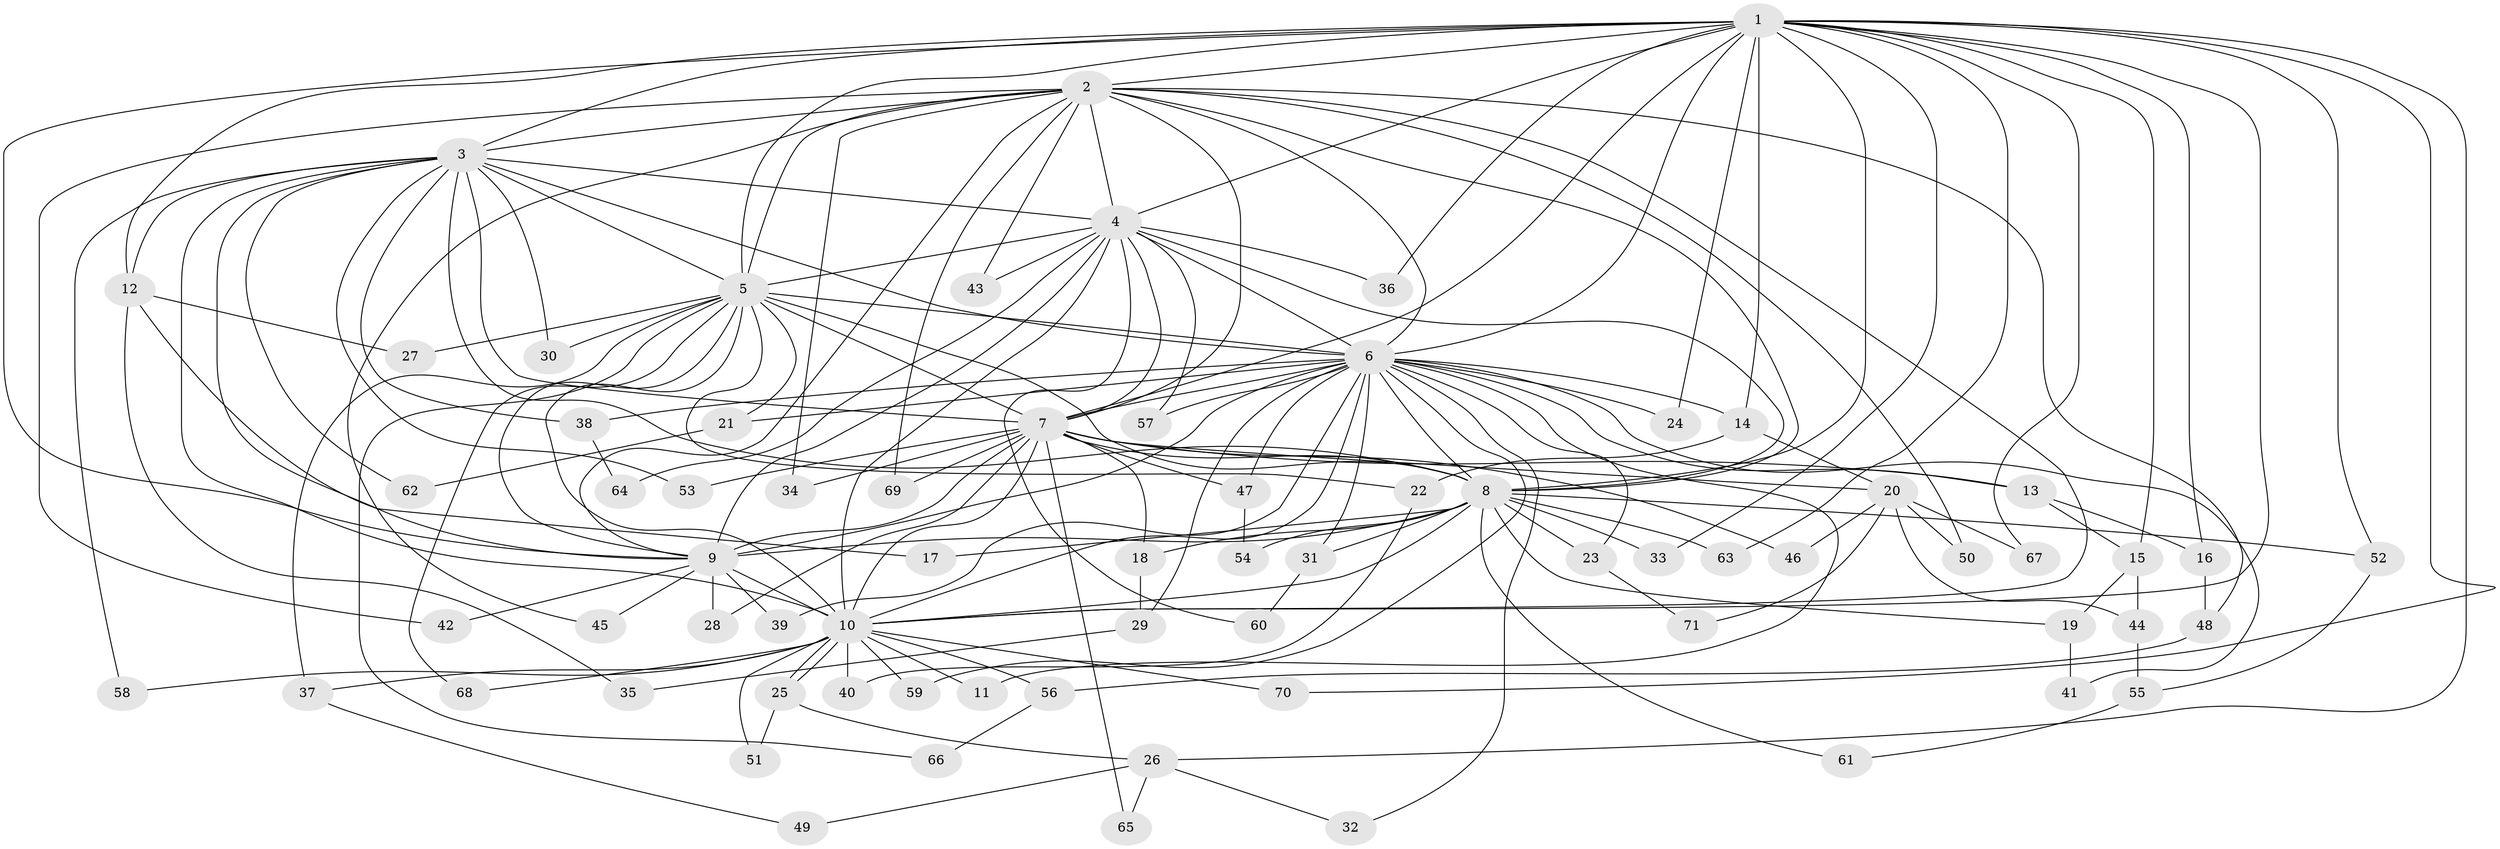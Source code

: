 // coarse degree distribution, {18: 0.02, 17: 0.02, 4: 0.08, 3: 0.28, 22: 0.02, 2: 0.36, 5: 0.04, 15: 0.02, 12: 0.02, 1: 0.04, 13: 0.02, 16: 0.02, 7: 0.02, 14: 0.04}
// Generated by graph-tools (version 1.1) at 2025/36/03/04/25 23:36:17]
// undirected, 71 vertices, 167 edges
graph export_dot {
  node [color=gray90,style=filled];
  1;
  2;
  3;
  4;
  5;
  6;
  7;
  8;
  9;
  10;
  11;
  12;
  13;
  14;
  15;
  16;
  17;
  18;
  19;
  20;
  21;
  22;
  23;
  24;
  25;
  26;
  27;
  28;
  29;
  30;
  31;
  32;
  33;
  34;
  35;
  36;
  37;
  38;
  39;
  40;
  41;
  42;
  43;
  44;
  45;
  46;
  47;
  48;
  49;
  50;
  51;
  52;
  53;
  54;
  55;
  56;
  57;
  58;
  59;
  60;
  61;
  62;
  63;
  64;
  65;
  66;
  67;
  68;
  69;
  70;
  71;
  1 -- 2;
  1 -- 3;
  1 -- 4;
  1 -- 5;
  1 -- 6;
  1 -- 7;
  1 -- 8;
  1 -- 9;
  1 -- 10;
  1 -- 12;
  1 -- 14;
  1 -- 15;
  1 -- 16;
  1 -- 24;
  1 -- 26;
  1 -- 33;
  1 -- 36;
  1 -- 52;
  1 -- 63;
  1 -- 67;
  1 -- 70;
  2 -- 3;
  2 -- 4;
  2 -- 5;
  2 -- 6;
  2 -- 7;
  2 -- 8;
  2 -- 9;
  2 -- 10;
  2 -- 34;
  2 -- 42;
  2 -- 43;
  2 -- 45;
  2 -- 48;
  2 -- 50;
  2 -- 69;
  3 -- 4;
  3 -- 5;
  3 -- 6;
  3 -- 7;
  3 -- 8;
  3 -- 9;
  3 -- 10;
  3 -- 12;
  3 -- 30;
  3 -- 38;
  3 -- 53;
  3 -- 58;
  3 -- 62;
  4 -- 5;
  4 -- 6;
  4 -- 7;
  4 -- 8;
  4 -- 9;
  4 -- 10;
  4 -- 36;
  4 -- 43;
  4 -- 57;
  4 -- 60;
  4 -- 64;
  5 -- 6;
  5 -- 7;
  5 -- 8;
  5 -- 9;
  5 -- 10;
  5 -- 21;
  5 -- 22;
  5 -- 27;
  5 -- 30;
  5 -- 37;
  5 -- 66;
  5 -- 68;
  6 -- 7;
  6 -- 8;
  6 -- 9;
  6 -- 10;
  6 -- 11;
  6 -- 13;
  6 -- 14;
  6 -- 21;
  6 -- 23;
  6 -- 24;
  6 -- 29;
  6 -- 31;
  6 -- 32;
  6 -- 38;
  6 -- 39;
  6 -- 41;
  6 -- 47;
  6 -- 57;
  6 -- 59;
  7 -- 8;
  7 -- 9;
  7 -- 10;
  7 -- 13;
  7 -- 18;
  7 -- 20;
  7 -- 28;
  7 -- 34;
  7 -- 46;
  7 -- 47;
  7 -- 53;
  7 -- 65;
  7 -- 69;
  8 -- 9;
  8 -- 10;
  8 -- 17;
  8 -- 18;
  8 -- 19;
  8 -- 23;
  8 -- 31;
  8 -- 33;
  8 -- 52;
  8 -- 54;
  8 -- 61;
  8 -- 63;
  9 -- 10;
  9 -- 28;
  9 -- 39;
  9 -- 42;
  9 -- 45;
  10 -- 11;
  10 -- 25;
  10 -- 25;
  10 -- 37;
  10 -- 40;
  10 -- 51;
  10 -- 56;
  10 -- 58;
  10 -- 59;
  10 -- 68;
  10 -- 70;
  12 -- 17;
  12 -- 27;
  12 -- 35;
  13 -- 15;
  13 -- 16;
  14 -- 20;
  14 -- 22;
  15 -- 19;
  15 -- 44;
  16 -- 48;
  18 -- 29;
  19 -- 41;
  20 -- 44;
  20 -- 46;
  20 -- 50;
  20 -- 67;
  20 -- 71;
  21 -- 62;
  22 -- 40;
  23 -- 71;
  25 -- 26;
  25 -- 51;
  26 -- 32;
  26 -- 49;
  26 -- 65;
  29 -- 35;
  31 -- 60;
  37 -- 49;
  38 -- 64;
  44 -- 55;
  47 -- 54;
  48 -- 56;
  52 -- 55;
  55 -- 61;
  56 -- 66;
}
